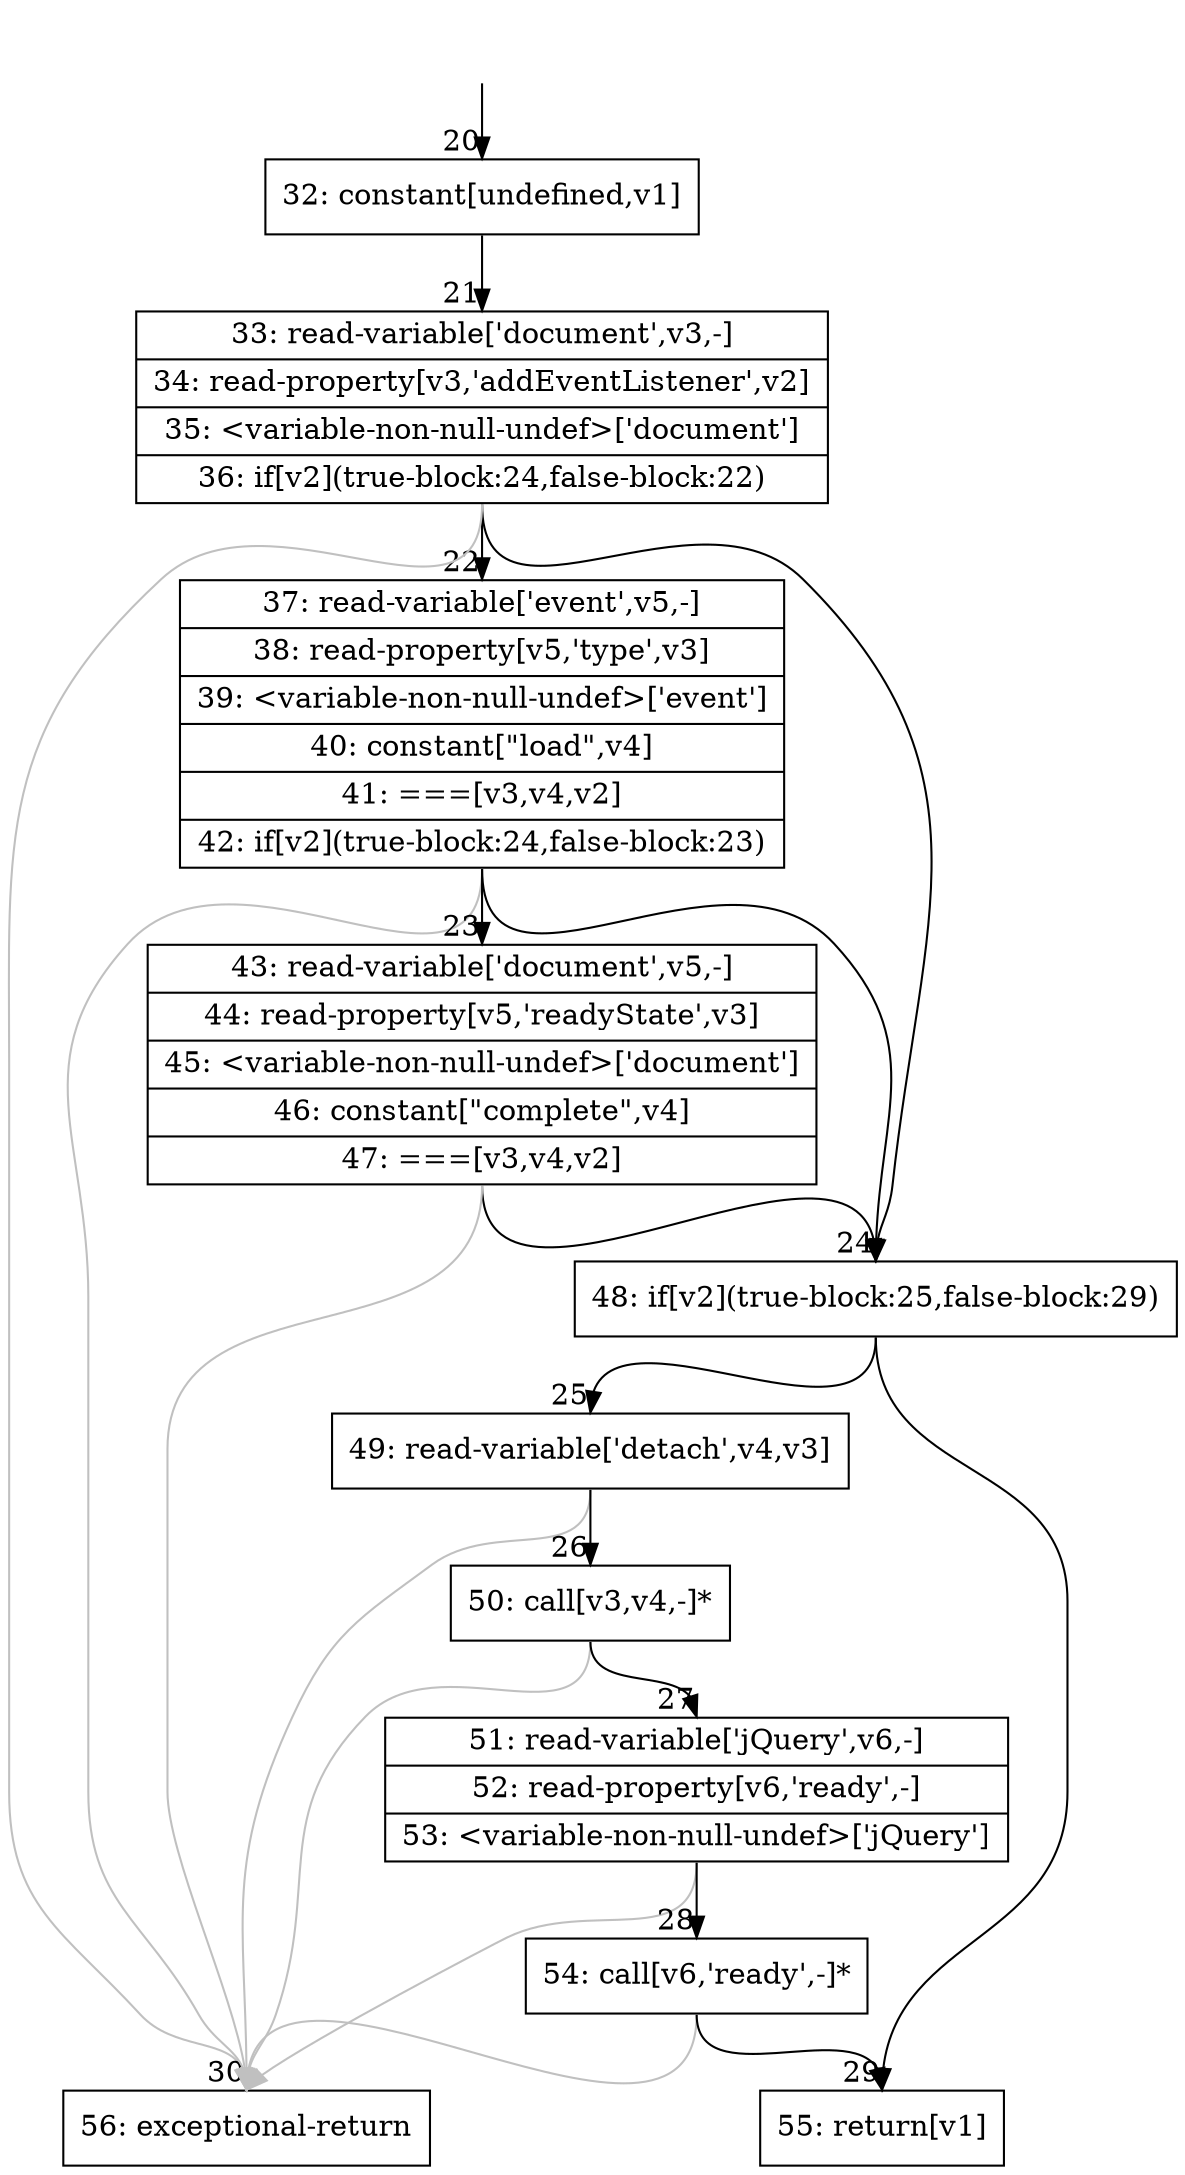 digraph {
rankdir="TD"
BB_entry5[shape=none,label=""];
BB_entry5 -> BB20 [tailport=s, headport=n, headlabel="    20"]
BB20 [shape=record label="{32: constant[undefined,v1]}" ] 
BB20 -> BB21 [tailport=s, headport=n, headlabel="      21"]
BB21 [shape=record label="{33: read-variable['document',v3,-]|34: read-property[v3,'addEventListener',v2]|35: \<variable-non-null-undef\>['document']|36: if[v2](true-block:24,false-block:22)}" ] 
BB21 -> BB24 [tailport=s, headport=n, headlabel="      24"]
BB21 -> BB22 [tailport=s, headport=n, headlabel="      22"]
BB21 -> BB30 [tailport=s, headport=n, color=gray, headlabel="      30"]
BB22 [shape=record label="{37: read-variable['event',v5,-]|38: read-property[v5,'type',v3]|39: \<variable-non-null-undef\>['event']|40: constant[\"load\",v4]|41: ===[v3,v4,v2]|42: if[v2](true-block:24,false-block:23)}" ] 
BB22 -> BB24 [tailport=s, headport=n]
BB22 -> BB23 [tailport=s, headport=n, headlabel="      23"]
BB22 -> BB30 [tailport=s, headport=n, color=gray]
BB23 [shape=record label="{43: read-variable['document',v5,-]|44: read-property[v5,'readyState',v3]|45: \<variable-non-null-undef\>['document']|46: constant[\"complete\",v4]|47: ===[v3,v4,v2]}" ] 
BB23 -> BB24 [tailport=s, headport=n]
BB23 -> BB30 [tailport=s, headport=n, color=gray]
BB24 [shape=record label="{48: if[v2](true-block:25,false-block:29)}" ] 
BB24 -> BB25 [tailport=s, headport=n, headlabel="      25"]
BB24 -> BB29 [tailport=s, headport=n, headlabel="      29"]
BB25 [shape=record label="{49: read-variable['detach',v4,v3]}" ] 
BB25 -> BB26 [tailport=s, headport=n, headlabel="      26"]
BB25 -> BB30 [tailport=s, headport=n, color=gray]
BB26 [shape=record label="{50: call[v3,v4,-]*}" ] 
BB26 -> BB27 [tailport=s, headport=n, headlabel="      27"]
BB26 -> BB30 [tailport=s, headport=n, color=gray]
BB27 [shape=record label="{51: read-variable['jQuery',v6,-]|52: read-property[v6,'ready',-]|53: \<variable-non-null-undef\>['jQuery']}" ] 
BB27 -> BB28 [tailport=s, headport=n, headlabel="      28"]
BB27 -> BB30 [tailport=s, headport=n, color=gray]
BB28 [shape=record label="{54: call[v6,'ready',-]*}" ] 
BB28 -> BB29 [tailport=s, headport=n]
BB28 -> BB30 [tailport=s, headport=n, color=gray]
BB29 [shape=record label="{55: return[v1]}" ] 
BB30 [shape=record label="{56: exceptional-return}" ] 
}
